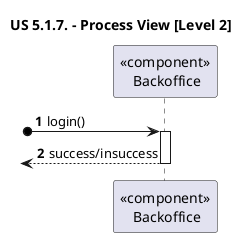 @startuml

title "US 5.1.7. - Process View [Level 2]"

autonumber

participant "<<component>>\n Backoffice" as bo

[o-> bo: login()
activate bo

<-- bo: success/insuccess
deactivate bo

@enduml